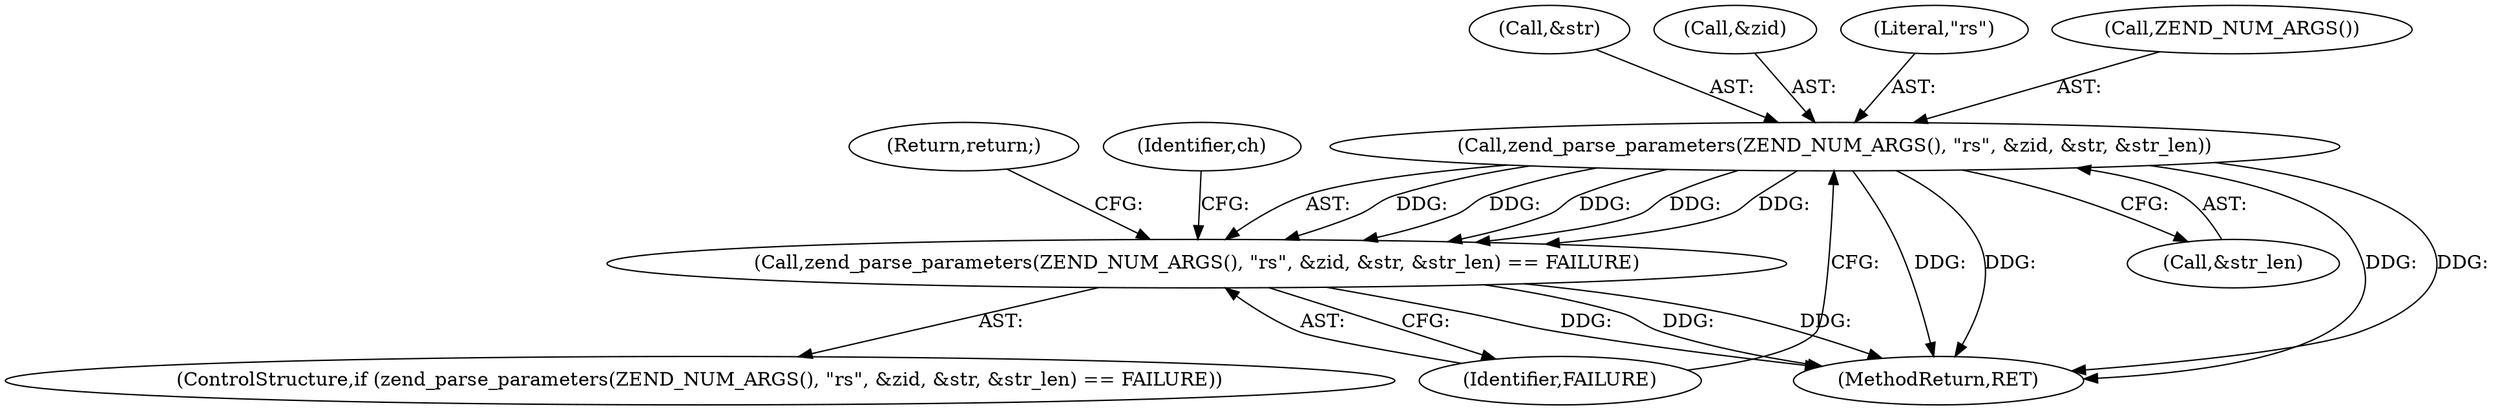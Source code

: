 digraph "0_php-src_72dbb7f416160f490c4e9987040989a10ad431c7?w=1@pointer" {
"1000119" [label="(Call,zend_parse_parameters(ZEND_NUM_ARGS(), \"rs\", &zid, &str, &str_len))"];
"1000118" [label="(Call,zend_parse_parameters(ZEND_NUM_ARGS(), \"rs\", &zid, &str, &str_len) == FAILURE)"];
"1000162" [label="(MethodReturn,RET)"];
"1000130" [label="(Return,return;)"];
"1000117" [label="(ControlStructure,if (zend_parse_parameters(ZEND_NUM_ARGS(), \"rs\", &zid, &str, &str_len) == FAILURE))"];
"1000118" [label="(Call,zend_parse_parameters(ZEND_NUM_ARGS(), \"rs\", &zid, &str, &str_len) == FAILURE)"];
"1000124" [label="(Call,&str)"];
"1000122" [label="(Call,&zid)"];
"1000134" [label="(Identifier,ch)"];
"1000121" [label="(Literal,\"rs\")"];
"1000126" [label="(Call,&str_len)"];
"1000119" [label="(Call,zend_parse_parameters(ZEND_NUM_ARGS(), \"rs\", &zid, &str, &str_len))"];
"1000128" [label="(Identifier,FAILURE)"];
"1000120" [label="(Call,ZEND_NUM_ARGS())"];
"1000119" -> "1000118"  [label="AST: "];
"1000119" -> "1000126"  [label="CFG: "];
"1000120" -> "1000119"  [label="AST: "];
"1000121" -> "1000119"  [label="AST: "];
"1000122" -> "1000119"  [label="AST: "];
"1000124" -> "1000119"  [label="AST: "];
"1000126" -> "1000119"  [label="AST: "];
"1000128" -> "1000119"  [label="CFG: "];
"1000119" -> "1000162"  [label="DDG: "];
"1000119" -> "1000162"  [label="DDG: "];
"1000119" -> "1000162"  [label="DDG: "];
"1000119" -> "1000162"  [label="DDG: "];
"1000119" -> "1000118"  [label="DDG: "];
"1000119" -> "1000118"  [label="DDG: "];
"1000119" -> "1000118"  [label="DDG: "];
"1000119" -> "1000118"  [label="DDG: "];
"1000119" -> "1000118"  [label="DDG: "];
"1000118" -> "1000117"  [label="AST: "];
"1000118" -> "1000128"  [label="CFG: "];
"1000128" -> "1000118"  [label="AST: "];
"1000130" -> "1000118"  [label="CFG: "];
"1000134" -> "1000118"  [label="CFG: "];
"1000118" -> "1000162"  [label="DDG: "];
"1000118" -> "1000162"  [label="DDG: "];
"1000118" -> "1000162"  [label="DDG: "];
}

